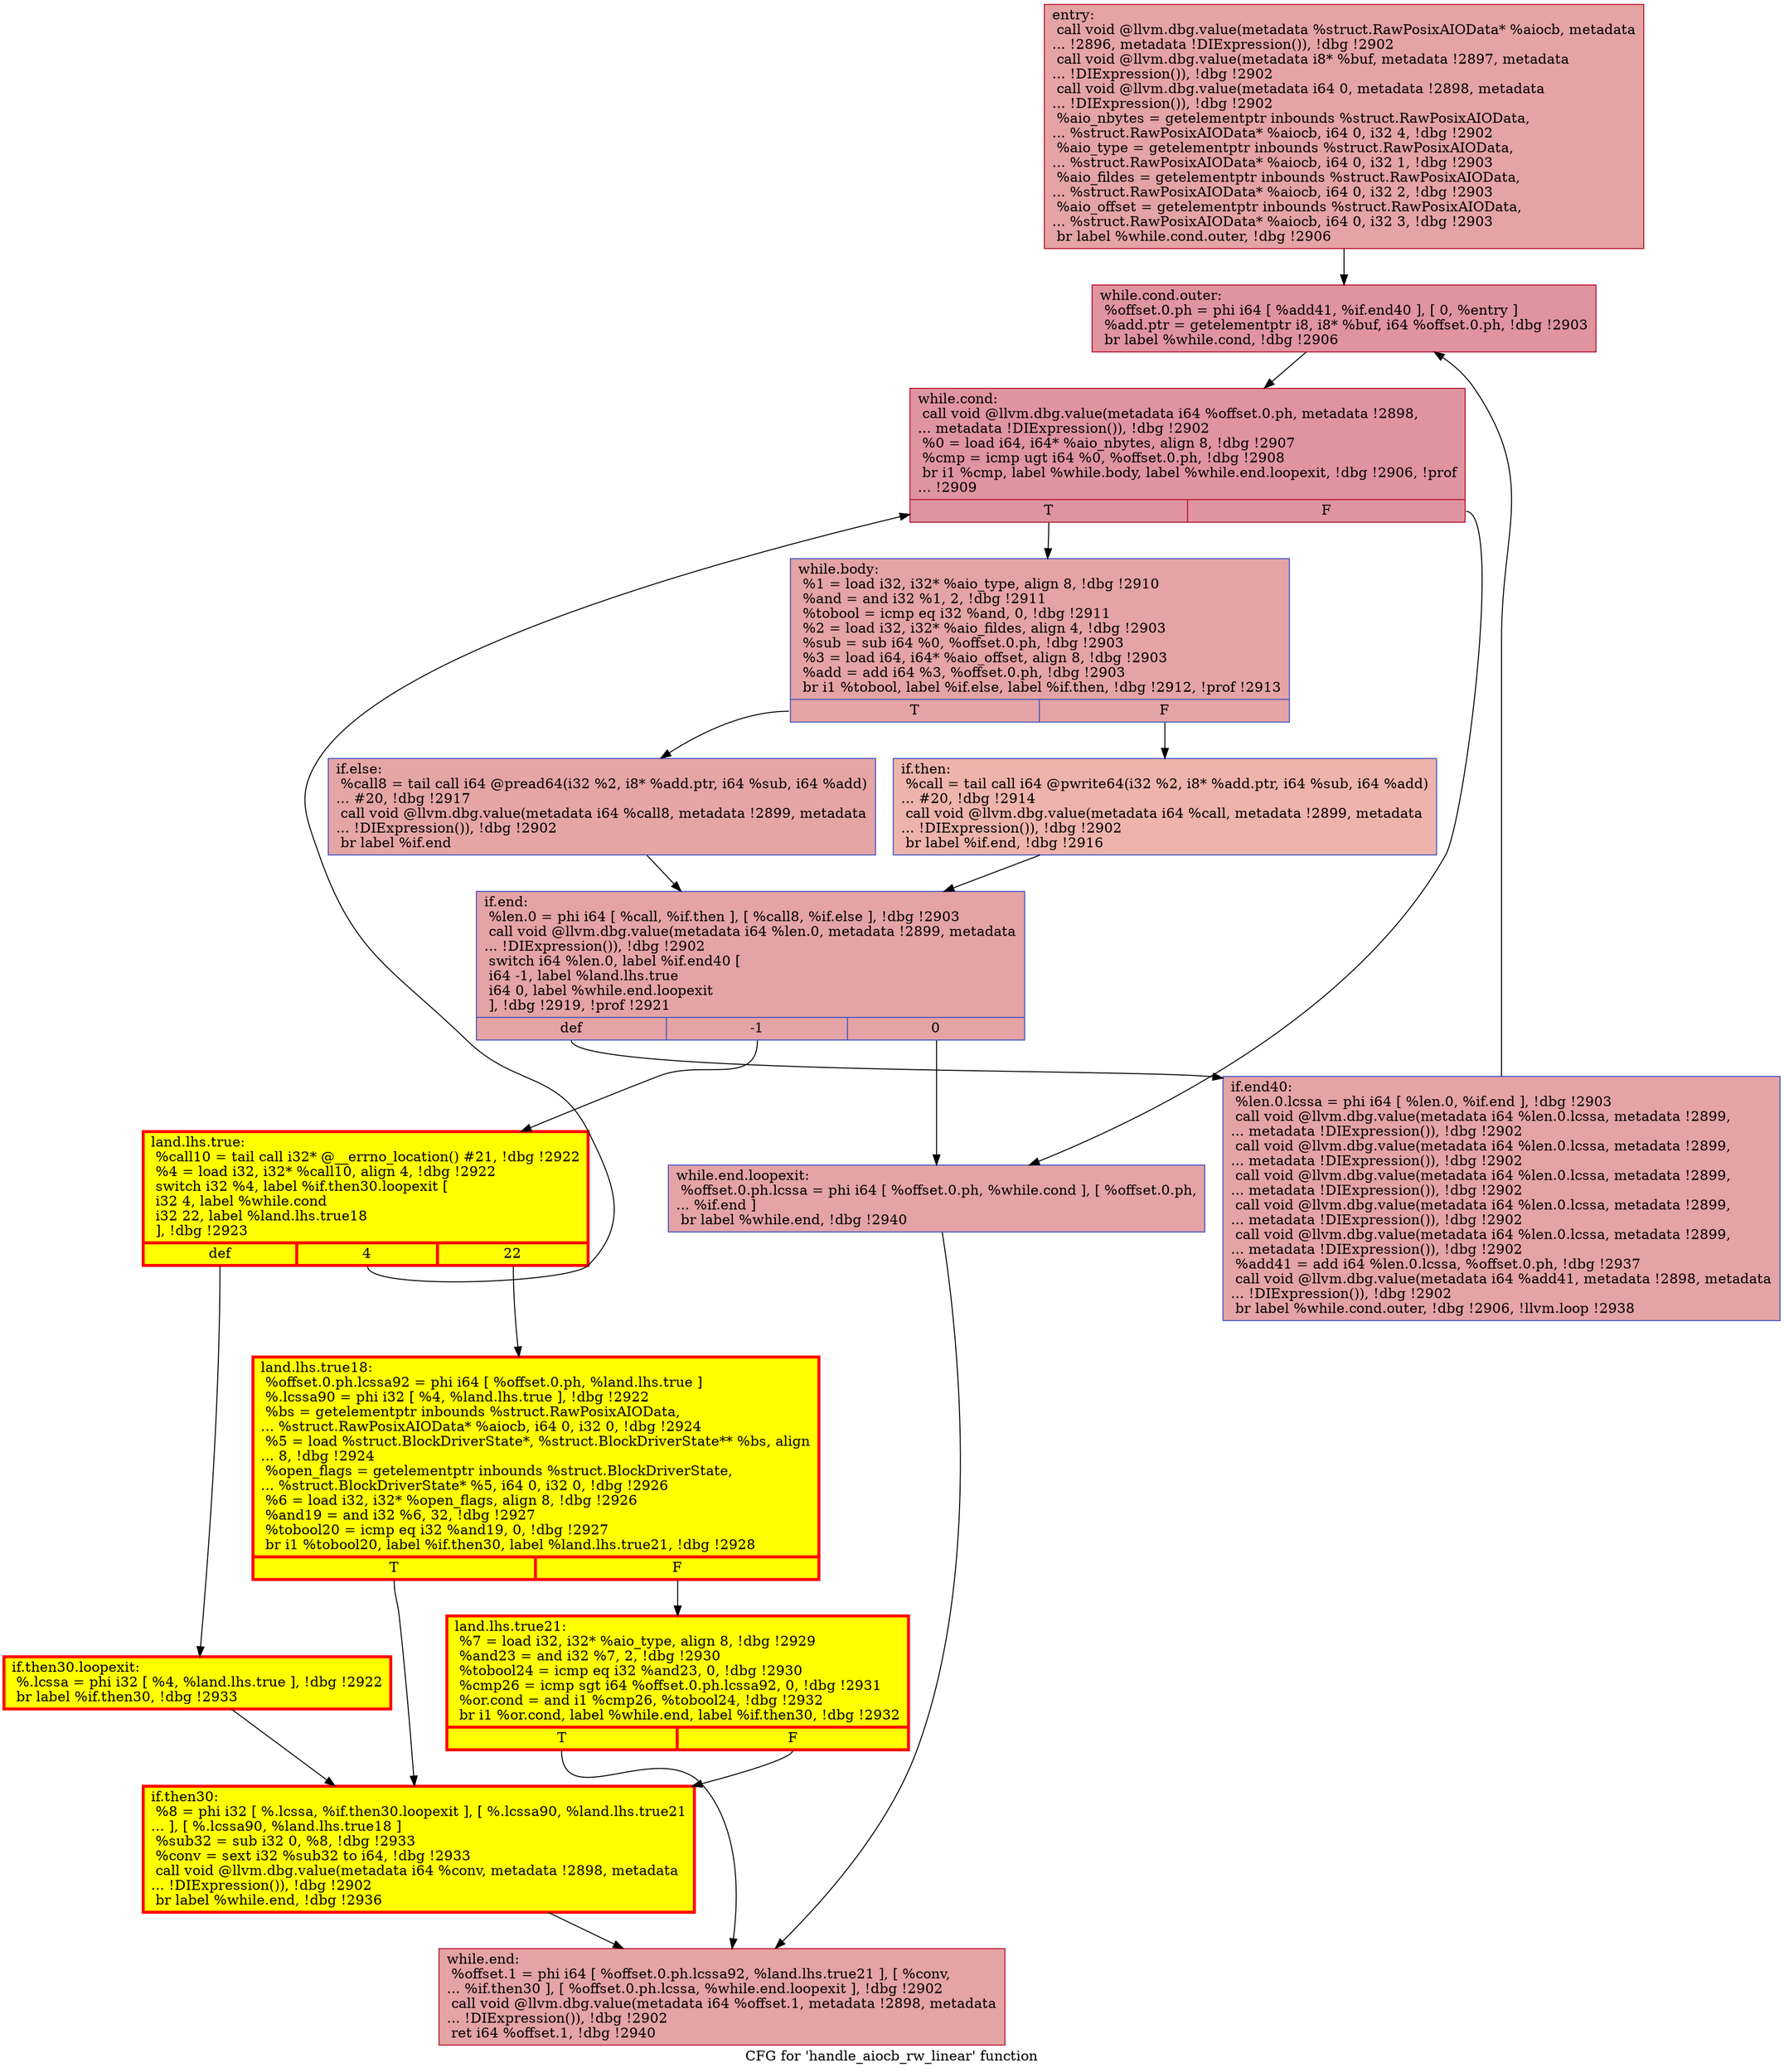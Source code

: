 digraph "CFG for 'handle_aiocb_rw_linear' function" {
	label="CFG for 'handle_aiocb_rw_linear' function";

	Node0x55582300f4c0 [shape=record,color="#b70d28ff", style=filled, fillcolor="#c32e3170",label="{entry:\l  call void @llvm.dbg.value(metadata %struct.RawPosixAIOData* %aiocb, metadata\l... !2896, metadata !DIExpression()), !dbg !2902\l  call void @llvm.dbg.value(metadata i8* %buf, metadata !2897, metadata\l... !DIExpression()), !dbg !2902\l  call void @llvm.dbg.value(metadata i64 0, metadata !2898, metadata\l... !DIExpression()), !dbg !2902\l  %aio_nbytes = getelementptr inbounds %struct.RawPosixAIOData,\l... %struct.RawPosixAIOData* %aiocb, i64 0, i32 4, !dbg !2902\l  %aio_type = getelementptr inbounds %struct.RawPosixAIOData,\l... %struct.RawPosixAIOData* %aiocb, i64 0, i32 1, !dbg !2903\l  %aio_fildes = getelementptr inbounds %struct.RawPosixAIOData,\l... %struct.RawPosixAIOData* %aiocb, i64 0, i32 2, !dbg !2903\l  %aio_offset = getelementptr inbounds %struct.RawPosixAIOData,\l... %struct.RawPosixAIOData* %aiocb, i64 0, i32 3, !dbg !2903\l  br label %while.cond.outer, !dbg !2906\l}"];
	Node0x55582300f4c0 -> Node0x5558232b2c20;
	Node0x5558232b2c20 [shape=record,color="#b70d28ff", style=filled, fillcolor="#b70d2870",label="{while.cond.outer:                                 \l  %offset.0.ph = phi i64 [ %add41, %if.end40 ], [ 0, %entry ]\l  %add.ptr = getelementptr i8, i8* %buf, i64 %offset.0.ph, !dbg !2903\l  br label %while.cond, !dbg !2906\l}"];
	Node0x5558232b2c20 -> Node0x55582311ac70;
	Node0x55582311ac70 [shape=record,color="#b70d28ff", style=filled, fillcolor="#b70d2870",label="{while.cond:                                       \l  call void @llvm.dbg.value(metadata i64 %offset.0.ph, metadata !2898,\l... metadata !DIExpression()), !dbg !2902\l  %0 = load i64, i64* %aio_nbytes, align 8, !dbg !2907\l  %cmp = icmp ugt i64 %0, %offset.0.ph, !dbg !2908\l  br i1 %cmp, label %while.body, label %while.end.loopexit, !dbg !2906, !prof\l... !2909\l|{<s0>T|<s1>F}}"];
	Node0x55582311ac70:s0 -> Node0x55582311b410;
	Node0x55582311ac70:s1 -> Node0x555823166ca0;
	Node0x55582311b410 [shape=record,color="#3d50c3ff", style=filled, fillcolor="#c32e3170",label="{while.body:                                       \l  %1 = load i32, i32* %aio_type, align 8, !dbg !2910\l  %and = and i32 %1, 2, !dbg !2911\l  %tobool = icmp eq i32 %and, 0, !dbg !2911\l  %2 = load i32, i32* %aio_fildes, align 4, !dbg !2903\l  %sub = sub i64 %0, %offset.0.ph, !dbg !2903\l  %3 = load i64, i64* %aio_offset, align 8, !dbg !2903\l  %add = add i64 %3, %offset.0.ph, !dbg !2903\l  br i1 %tobool, label %if.else, label %if.then, !dbg !2912, !prof !2913\l|{<s0>T|<s1>F}}"];
	Node0x55582311b410:s0 -> Node0x55582311b710;
	Node0x55582311b410:s1 -> Node0x55582311b650;
	Node0x55582311b650 [shape=record,color="#3d50c3ff", style=filled, fillcolor="#d6524470",label="{if.then:                                          \l  %call = tail call i64 @pwrite64(i32 %2, i8* %add.ptr, i64 %sub, i64 %add)\l... #20, !dbg !2914\l  call void @llvm.dbg.value(metadata i64 %call, metadata !2899, metadata\l... !DIExpression()), !dbg !2902\l  br label %if.end, !dbg !2916\l}"];
	Node0x55582311b650 -> Node0x55582311b6a0;
	Node0x55582311b710 [shape=record,color="#3d50c3ff", style=filled, fillcolor="#c5333470",label="{if.else:                                          \l  %call8 = tail call i64 @pread64(i32 %2, i8* %add.ptr, i64 %sub, i64 %add)\l... #20, !dbg !2917\l  call void @llvm.dbg.value(metadata i64 %call8, metadata !2899, metadata\l... !DIExpression()), !dbg !2902\l  br label %if.end\l}"];
	Node0x55582311b710 -> Node0x55582311b6a0;
	Node0x55582311b6a0 [shape=record,color="#3d50c3ff", style=filled, fillcolor="#c32e3170",label="{if.end:                                           \l  %len.0 = phi i64 [ %call, %if.then ], [ %call8, %if.else ], !dbg !2903\l  call void @llvm.dbg.value(metadata i64 %len.0, metadata !2899, metadata\l... !DIExpression()), !dbg !2902\l  switch i64 %len.0, label %if.end40 [\l    i64 -1, label %land.lhs.true\l    i64 0, label %while.end.loopexit\l  ], !dbg !2919, !prof !2921\l|{<s0>def|<s1>-1|<s2>0}}"];
	Node0x55582311b6a0:s0 -> Node0x5558231aaed0;
	Node0x55582311b6a0:s1 -> Node0x5558231aafb0;
	Node0x55582311b6a0:s2 -> Node0x555823166ca0;
	Node0x5558231aafb0 [shape=record,penwidth=3.0, style="filled", color="red", fillcolor="yellow",label="{land.lhs.true:                                    \l  %call10 = tail call i32* @__errno_location() #21, !dbg !2922\l  %4 = load i32, i32* %call10, align 4, !dbg !2922\l  switch i32 %4, label %if.then30.loopexit [\l    i32 4, label %while.cond\l    i32 22, label %land.lhs.true18\l  ], !dbg !2923\l|{<s0>def|<s1>4|<s2>22}}"];
	Node0x5558231aafb0:s0 -> Node0x5558230aa9e0;
	Node0x5558231aafb0:s1 -> Node0x55582311ac70;
	Node0x5558231aafb0:s2 -> Node0x5558231abb60;
	Node0x5558231abb60 [shape=record,penwidth=3.0, style="filled", color="red", fillcolor="yellow",label="{land.lhs.true18:                                  \l  %offset.0.ph.lcssa92 = phi i64 [ %offset.0.ph, %land.lhs.true ]\l  %.lcssa90 = phi i32 [ %4, %land.lhs.true ], !dbg !2922\l  %bs = getelementptr inbounds %struct.RawPosixAIOData,\l... %struct.RawPosixAIOData* %aiocb, i64 0, i32 0, !dbg !2924\l  %5 = load %struct.BlockDriverState*, %struct.BlockDriverState** %bs, align\l... 8, !dbg !2924\l  %open_flags = getelementptr inbounds %struct.BlockDriverState,\l... %struct.BlockDriverState* %5, i64 0, i32 0, !dbg !2926\l  %6 = load i32, i32* %open_flags, align 8, !dbg !2926\l  %and19 = and i32 %6, 32, !dbg !2927\l  %tobool20 = icmp eq i32 %and19, 0, !dbg !2927\l  br i1 %tobool20, label %if.then30, label %land.lhs.true21, !dbg !2928\l|{<s0>T|<s1>F}}"];
	Node0x5558231abb60:s0 -> Node0x5558231ad520;
	Node0x5558231abb60:s1 -> Node0x5558231abab0;
	Node0x5558231abab0 [shape=record,penwidth=3.0, style="filled", color="red", fillcolor="yellow",label="{land.lhs.true21:                                  \l  %7 = load i32, i32* %aio_type, align 8, !dbg !2929\l  %and23 = and i32 %7, 2, !dbg !2930\l  %tobool24 = icmp eq i32 %and23, 0, !dbg !2930\l  %cmp26 = icmp sgt i64 %offset.0.ph.lcssa92, 0, !dbg !2931\l  %or.cond = and i1 %cmp26, %tobool24, !dbg !2932\l  br i1 %or.cond, label %while.end, label %if.then30, !dbg !2932\l|{<s0>T|<s1>F}}"];
	Node0x5558231abab0:s0 -> Node0x55582311adb0;
	Node0x5558231abab0:s1 -> Node0x5558231ad520;
	Node0x5558230aa9e0 [shape=record,penwidth=3.0, style="filled", color="red", fillcolor="yellow",label="{if.then30.loopexit:                               \l  %.lcssa = phi i32 [ %4, %land.lhs.true ], !dbg !2922\l  br label %if.then30, !dbg !2933\l}"];
	Node0x5558230aa9e0 -> Node0x5558231ad520;
	Node0x5558231ad520 [shape=record,penwidth=3.0, style="filled", color="red", fillcolor="yellow",label="{if.then30:                                        \l  %8 = phi i32 [ %.lcssa, %if.then30.loopexit ], [ %.lcssa90, %land.lhs.true21\l... ], [ %.lcssa90, %land.lhs.true18 ]\l  %sub32 = sub i32 0, %8, !dbg !2933\l  %conv = sext i32 %sub32 to i64, !dbg !2933\l  call void @llvm.dbg.value(metadata i64 %conv, metadata !2898, metadata\l... !DIExpression()), !dbg !2902\l  br label %while.end, !dbg !2936\l}"];
	Node0x5558231ad520 -> Node0x55582311adb0;
	Node0x5558231aaed0 [shape=record,color="#3d50c3ff", style=filled, fillcolor="#c32e3170",label="{if.end40:                                         \l  %len.0.lcssa = phi i64 [ %len.0, %if.end ], !dbg !2903\l  call void @llvm.dbg.value(metadata i64 %len.0.lcssa, metadata !2899,\l... metadata !DIExpression()), !dbg !2902\l  call void @llvm.dbg.value(metadata i64 %len.0.lcssa, metadata !2899,\l... metadata !DIExpression()), !dbg !2902\l  call void @llvm.dbg.value(metadata i64 %len.0.lcssa, metadata !2899,\l... metadata !DIExpression()), !dbg !2902\l  call void @llvm.dbg.value(metadata i64 %len.0.lcssa, metadata !2899,\l... metadata !DIExpression()), !dbg !2902\l  call void @llvm.dbg.value(metadata i64 %len.0.lcssa, metadata !2899,\l... metadata !DIExpression()), !dbg !2902\l  %add41 = add i64 %len.0.lcssa, %offset.0.ph, !dbg !2937\l  call void @llvm.dbg.value(metadata i64 %add41, metadata !2898, metadata\l... !DIExpression()), !dbg !2902\l  br label %while.cond.outer, !dbg !2906, !llvm.loop !2938\l}"];
	Node0x5558231aaed0 -> Node0x5558232b2c20;
	Node0x555823166ca0 [shape=record,color="#3d50c3ff", style=filled, fillcolor="#c32e3170",label="{while.end.loopexit:                               \l  %offset.0.ph.lcssa = phi i64 [ %offset.0.ph, %while.cond ], [ %offset.0.ph,\l... %if.end ]\l  br label %while.end, !dbg !2940\l}"];
	Node0x555823166ca0 -> Node0x55582311adb0;
	Node0x55582311adb0 [shape=record,color="#b70d28ff", style=filled, fillcolor="#c32e3170",label="{while.end:                                        \l  %offset.1 = phi i64 [ %offset.0.ph.lcssa92, %land.lhs.true21 ], [ %conv,\l... %if.then30 ], [ %offset.0.ph.lcssa, %while.end.loopexit ], !dbg !2902\l  call void @llvm.dbg.value(metadata i64 %offset.1, metadata !2898, metadata\l... !DIExpression()), !dbg !2902\l  ret i64 %offset.1, !dbg !2940\l}"];
}

